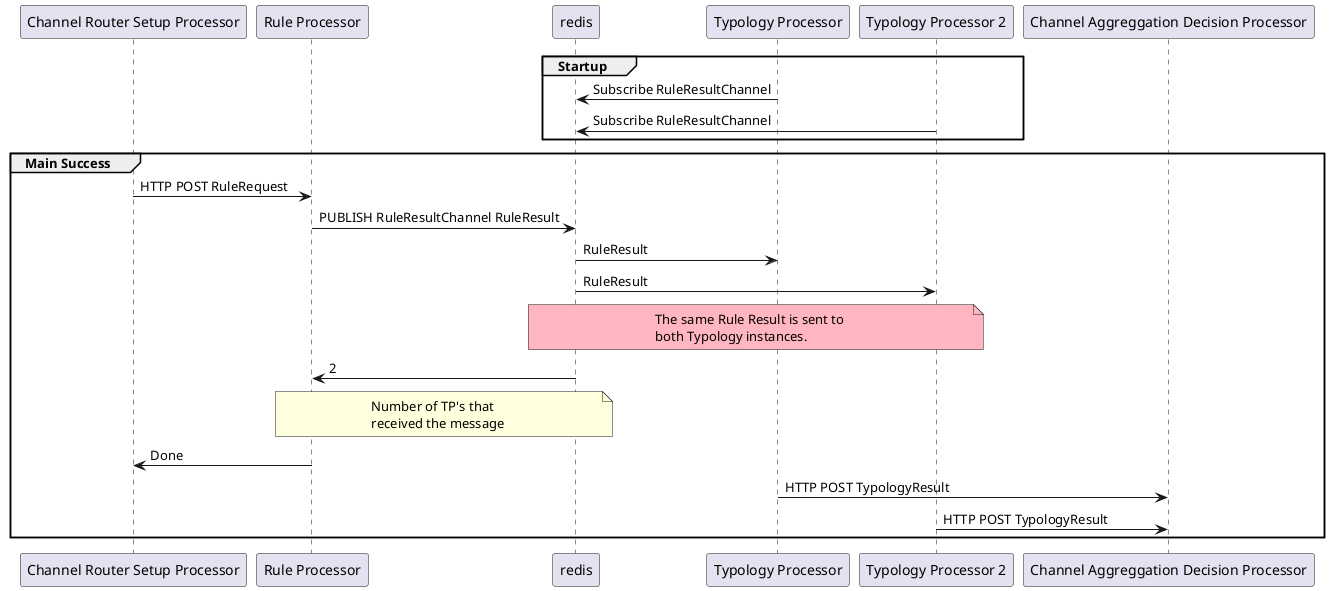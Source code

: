 @startuml Scale Typology Processor
participant "Channel Router Setup Processor" as crsp
participant "Rule Processor" as rp
participant "redis" as r
participant "Typology Processor" as t
participant "Typology Processor 2" as t2
participant "Channel Aggreggation Decision Processor" as cadp

group Startup
    t -> r: Subscribe RuleResultChannel
    t2 -> r: Subscribe RuleResultChannel
end group

group Main Success
    crsp->rp: HTTP POST RuleRequest
    rp->r: PUBLISH RuleResultChannel RuleResult
    r->t: RuleResult
    r->t2: RuleResult
    note over r, t2 #LightPink
    The same Rule Result is sent to 
    both Typology instances.
    end note
    r->rp: 2
    note over r, rp
    Number of TP's that 
    received the message 
    end note
    rp->crsp: Done
    t->cadp: HTTP POST TypologyResult
    t2->cadp: HTTP POST TypologyResult
end group

@enduml